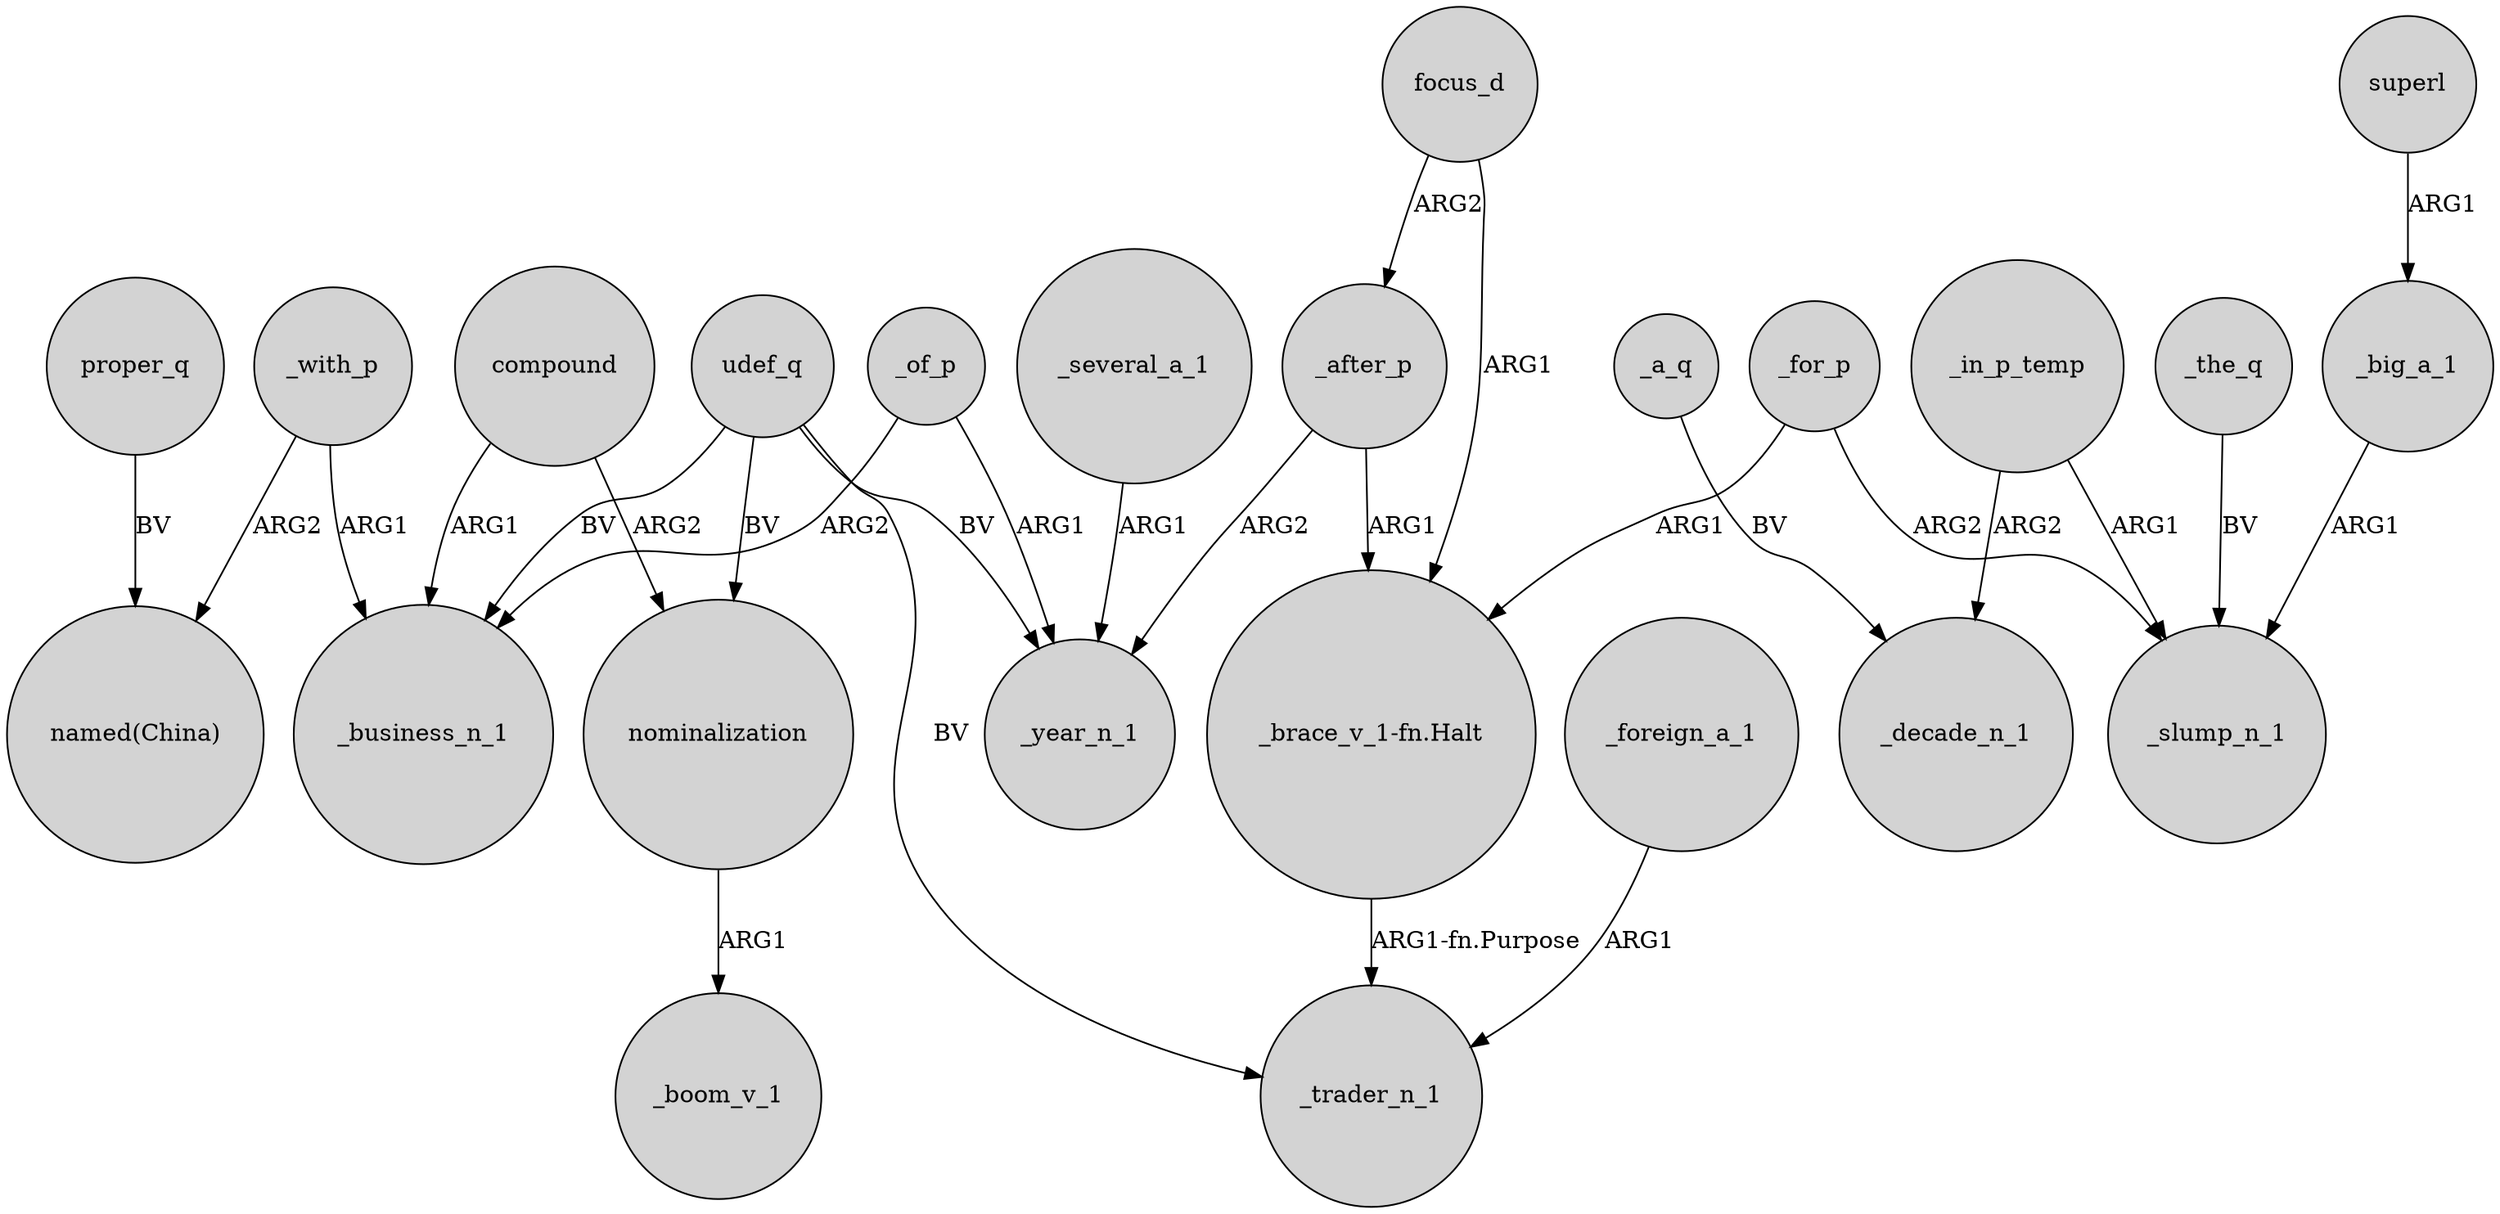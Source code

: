 digraph {
	node [shape=circle style=filled]
	_after_p -> "_brace_v_1-fn.Halt" [label=ARG1]
	_in_p_temp -> _decade_n_1 [label=ARG2]
	_a_q -> _decade_n_1 [label=BV]
	udef_q -> nominalization [label=BV]
	focus_d -> "_brace_v_1-fn.Halt" [label=ARG1]
	"_brace_v_1-fn.Halt" -> _trader_n_1 [label="ARG1-fn.Purpose"]
	_for_p -> _slump_n_1 [label=ARG2]
	_with_p -> _business_n_1 [label=ARG1]
	_the_q -> _slump_n_1 [label=BV]
	nominalization -> _boom_v_1 [label=ARG1]
	_with_p -> "named(China)" [label=ARG2]
	_after_p -> _year_n_1 [label=ARG2]
	udef_q -> _business_n_1 [label=BV]
	_for_p -> "_brace_v_1-fn.Halt" [label=ARG1]
	compound -> nominalization [label=ARG2]
	udef_q -> _trader_n_1 [label=BV]
	superl -> _big_a_1 [label=ARG1]
	_of_p -> _year_n_1 [label=ARG1]
	_foreign_a_1 -> _trader_n_1 [label=ARG1]
	focus_d -> _after_p [label=ARG2]
	_big_a_1 -> _slump_n_1 [label=ARG1]
	_of_p -> _business_n_1 [label=ARG2]
	_several_a_1 -> _year_n_1 [label=ARG1]
	proper_q -> "named(China)" [label=BV]
	udef_q -> _year_n_1 [label=BV]
	_in_p_temp -> _slump_n_1 [label=ARG1]
	compound -> _business_n_1 [label=ARG1]
}
